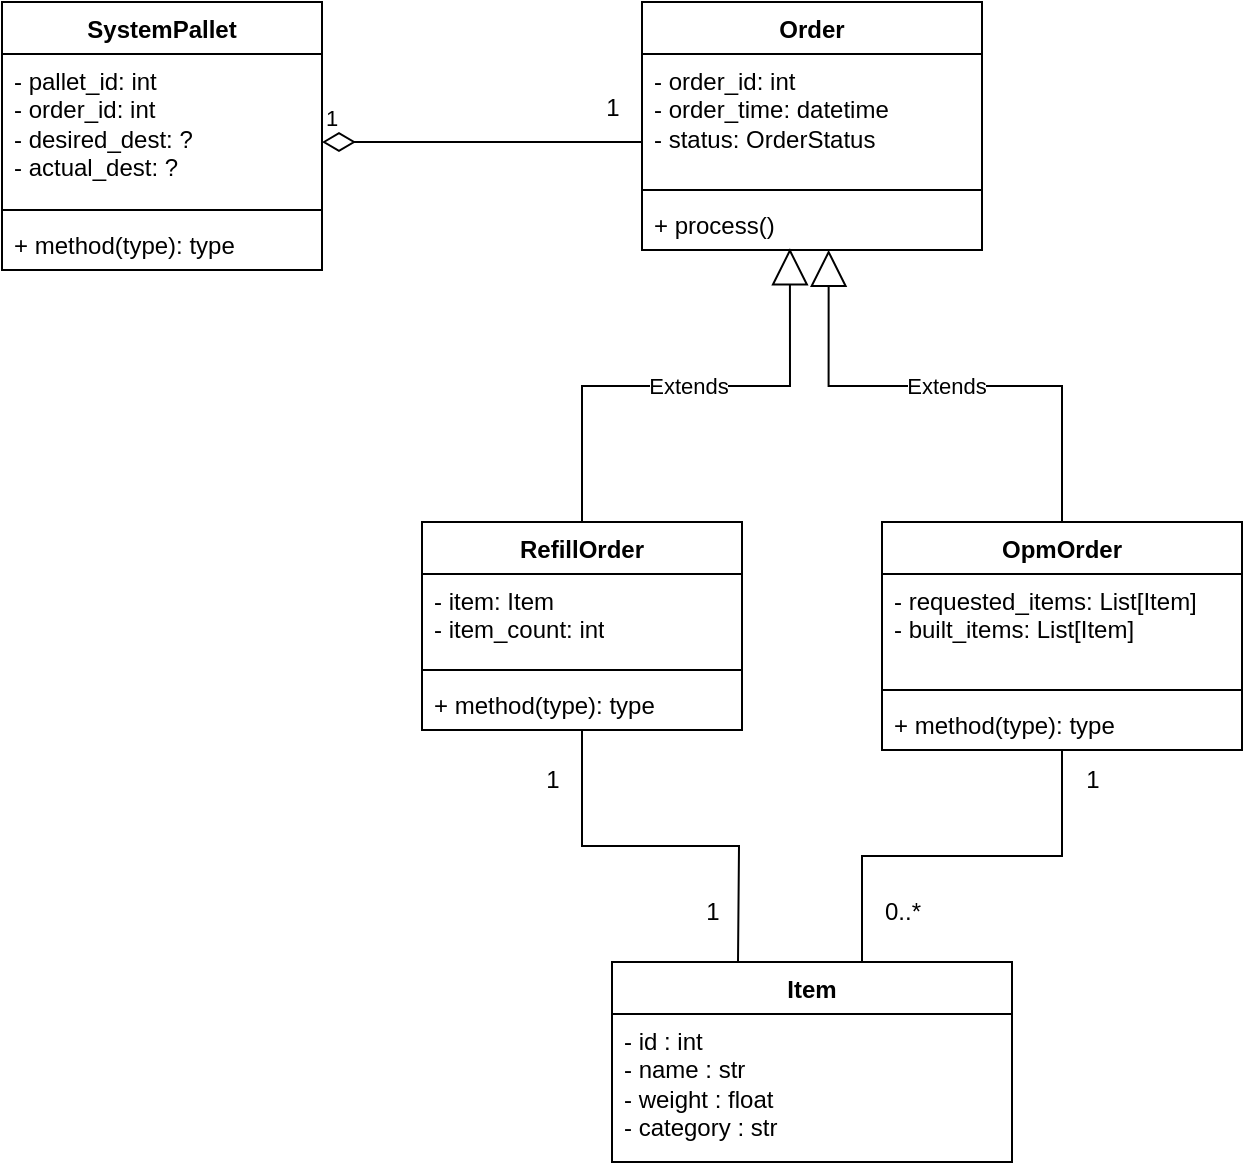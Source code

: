 <mxfile version="28.1.2">
  <diagram name="Page-1" id="gIAmI8im8MEPEqeqW_f9">
    <mxGraphModel dx="1797" dy="1074" grid="1" gridSize="10" guides="1" tooltips="1" connect="1" arrows="1" fold="1" page="1" pageScale="1" pageWidth="1100" pageHeight="850" math="0" shadow="0">
      <root>
        <mxCell id="0" />
        <mxCell id="1" parent="0" />
        <mxCell id="aCgWnRSETQbmPh6hFBE5-1" value="Order" style="swimlane;fontStyle=1;align=center;verticalAlign=top;childLayout=stackLayout;horizontal=1;startSize=26;horizontalStack=0;resizeParent=1;resizeParentMax=0;resizeLast=0;collapsible=1;marginBottom=0;whiteSpace=wrap;html=1;" parent="1" vertex="1">
          <mxGeometry x="430" y="180" width="170" height="124" as="geometry" />
        </mxCell>
        <mxCell id="aCgWnRSETQbmPh6hFBE5-2" value="- order_id: int&lt;div&gt;- order_time: datetime&lt;/div&gt;&lt;div&gt;- status: OrderStatus&lt;/div&gt;" style="text;strokeColor=none;fillColor=none;align=left;verticalAlign=top;spacingLeft=4;spacingRight=4;overflow=hidden;rotatable=0;points=[[0,0.5],[1,0.5]];portConstraint=eastwest;whiteSpace=wrap;html=1;" parent="aCgWnRSETQbmPh6hFBE5-1" vertex="1">
          <mxGeometry y="26" width="170" height="64" as="geometry" />
        </mxCell>
        <mxCell id="aCgWnRSETQbmPh6hFBE5-3" value="" style="line;strokeWidth=1;fillColor=none;align=left;verticalAlign=middle;spacingTop=-1;spacingLeft=3;spacingRight=3;rotatable=0;labelPosition=right;points=[];portConstraint=eastwest;strokeColor=inherit;" parent="aCgWnRSETQbmPh6hFBE5-1" vertex="1">
          <mxGeometry y="90" width="170" height="8" as="geometry" />
        </mxCell>
        <mxCell id="aCgWnRSETQbmPh6hFBE5-4" value="+ process()" style="text;strokeColor=none;fillColor=none;align=left;verticalAlign=top;spacingLeft=4;spacingRight=4;overflow=hidden;rotatable=0;points=[[0,0.5],[1,0.5]];portConstraint=eastwest;whiteSpace=wrap;html=1;" parent="aCgWnRSETQbmPh6hFBE5-1" vertex="1">
          <mxGeometry y="98" width="170" height="26" as="geometry" />
        </mxCell>
        <mxCell id="aCgWnRSETQbmPh6hFBE5-5" value="Item" style="swimlane;fontStyle=1;align=center;verticalAlign=top;childLayout=stackLayout;horizontal=1;startSize=26;horizontalStack=0;resizeParent=1;resizeParentMax=0;resizeLast=0;collapsible=1;marginBottom=0;whiteSpace=wrap;html=1;" parent="1" vertex="1">
          <mxGeometry x="415" y="660" width="200" height="100" as="geometry" />
        </mxCell>
        <mxCell id="aCgWnRSETQbmPh6hFBE5-6" value="- id : int&lt;div&gt;- name : str&lt;/div&gt;&lt;div&gt;- weight : float&lt;/div&gt;&lt;div&gt;- category : str&amp;nbsp;&lt;/div&gt;" style="text;strokeColor=none;fillColor=none;align=left;verticalAlign=top;spacingLeft=4;spacingRight=4;overflow=hidden;rotatable=0;points=[[0,0.5],[1,0.5]];portConstraint=eastwest;whiteSpace=wrap;html=1;" parent="aCgWnRSETQbmPh6hFBE5-5" vertex="1">
          <mxGeometry y="26" width="200" height="74" as="geometry" />
        </mxCell>
        <mxCell id="aCgWnRSETQbmPh6hFBE5-9" value="SystemPallet" style="swimlane;fontStyle=1;align=center;verticalAlign=top;childLayout=stackLayout;horizontal=1;startSize=26;horizontalStack=0;resizeParent=1;resizeParentMax=0;resizeLast=0;collapsible=1;marginBottom=0;whiteSpace=wrap;html=1;" parent="1" vertex="1">
          <mxGeometry x="110" y="180" width="160" height="134" as="geometry" />
        </mxCell>
        <mxCell id="aCgWnRSETQbmPh6hFBE5-10" value="- pallet_id: int&lt;div&gt;- order_id: int&lt;/div&gt;&lt;div&gt;- desired_dest: ?&lt;/div&gt;&lt;div&gt;- actual_dest: ?&lt;br&gt;&lt;div&gt;&lt;br&gt;&lt;/div&gt;&lt;/div&gt;" style="text;strokeColor=none;fillColor=none;align=left;verticalAlign=top;spacingLeft=4;spacingRight=4;overflow=hidden;rotatable=0;points=[[0,0.5],[1,0.5]];portConstraint=eastwest;whiteSpace=wrap;html=1;" parent="aCgWnRSETQbmPh6hFBE5-9" vertex="1">
          <mxGeometry y="26" width="160" height="74" as="geometry" />
        </mxCell>
        <mxCell id="aCgWnRSETQbmPh6hFBE5-11" value="" style="line;strokeWidth=1;fillColor=none;align=left;verticalAlign=middle;spacingTop=-1;spacingLeft=3;spacingRight=3;rotatable=0;labelPosition=right;points=[];portConstraint=eastwest;strokeColor=inherit;" parent="aCgWnRSETQbmPh6hFBE5-9" vertex="1">
          <mxGeometry y="100" width="160" height="8" as="geometry" />
        </mxCell>
        <mxCell id="aCgWnRSETQbmPh6hFBE5-12" value="+ method(type): type" style="text;strokeColor=none;fillColor=none;align=left;verticalAlign=top;spacingLeft=4;spacingRight=4;overflow=hidden;rotatable=0;points=[[0,0.5],[1,0.5]];portConstraint=eastwest;whiteSpace=wrap;html=1;" parent="aCgWnRSETQbmPh6hFBE5-9" vertex="1">
          <mxGeometry y="108" width="160" height="26" as="geometry" />
        </mxCell>
        <mxCell id="aCgWnRSETQbmPh6hFBE5-13" value="RefillOrder" style="swimlane;fontStyle=1;align=center;verticalAlign=top;childLayout=stackLayout;horizontal=1;startSize=26;horizontalStack=0;resizeParent=1;resizeParentMax=0;resizeLast=0;collapsible=1;marginBottom=0;whiteSpace=wrap;html=1;" parent="1" vertex="1">
          <mxGeometry x="320" y="440" width="160" height="104" as="geometry" />
        </mxCell>
        <mxCell id="aCgWnRSETQbmPh6hFBE5-14" value="- item: Item&lt;div&gt;- item_count: int&lt;/div&gt;" style="text;strokeColor=none;fillColor=none;align=left;verticalAlign=top;spacingLeft=4;spacingRight=4;overflow=hidden;rotatable=0;points=[[0,0.5],[1,0.5]];portConstraint=eastwest;whiteSpace=wrap;html=1;" parent="aCgWnRSETQbmPh6hFBE5-13" vertex="1">
          <mxGeometry y="26" width="160" height="44" as="geometry" />
        </mxCell>
        <mxCell id="aCgWnRSETQbmPh6hFBE5-15" value="" style="line;strokeWidth=1;fillColor=none;align=left;verticalAlign=middle;spacingTop=-1;spacingLeft=3;spacingRight=3;rotatable=0;labelPosition=right;points=[];portConstraint=eastwest;strokeColor=inherit;" parent="aCgWnRSETQbmPh6hFBE5-13" vertex="1">
          <mxGeometry y="70" width="160" height="8" as="geometry" />
        </mxCell>
        <mxCell id="aCgWnRSETQbmPh6hFBE5-16" value="+ method(type): type" style="text;strokeColor=none;fillColor=none;align=left;verticalAlign=top;spacingLeft=4;spacingRight=4;overflow=hidden;rotatable=0;points=[[0,0.5],[1,0.5]];portConstraint=eastwest;whiteSpace=wrap;html=1;" parent="aCgWnRSETQbmPh6hFBE5-13" vertex="1">
          <mxGeometry y="78" width="160" height="26" as="geometry" />
        </mxCell>
        <mxCell id="aCgWnRSETQbmPh6hFBE5-17" value="OpmOrder" style="swimlane;fontStyle=1;align=center;verticalAlign=top;childLayout=stackLayout;horizontal=1;startSize=26;horizontalStack=0;resizeParent=1;resizeParentMax=0;resizeLast=0;collapsible=1;marginBottom=0;whiteSpace=wrap;html=1;" parent="1" vertex="1">
          <mxGeometry x="550" y="440" width="180" height="114" as="geometry" />
        </mxCell>
        <mxCell id="aCgWnRSETQbmPh6hFBE5-18" value="- requested_items: List[Item]&lt;div&gt;- built_items: List[Item]&lt;/div&gt;" style="text;strokeColor=none;fillColor=none;align=left;verticalAlign=top;spacingLeft=4;spacingRight=4;overflow=hidden;rotatable=0;points=[[0,0.5],[1,0.5]];portConstraint=eastwest;whiteSpace=wrap;html=1;" parent="aCgWnRSETQbmPh6hFBE5-17" vertex="1">
          <mxGeometry y="26" width="180" height="54" as="geometry" />
        </mxCell>
        <mxCell id="aCgWnRSETQbmPh6hFBE5-19" value="" style="line;strokeWidth=1;fillColor=none;align=left;verticalAlign=middle;spacingTop=-1;spacingLeft=3;spacingRight=3;rotatable=0;labelPosition=right;points=[];portConstraint=eastwest;strokeColor=inherit;" parent="aCgWnRSETQbmPh6hFBE5-17" vertex="1">
          <mxGeometry y="80" width="180" height="8" as="geometry" />
        </mxCell>
        <mxCell id="aCgWnRSETQbmPh6hFBE5-20" value="+ method(type): type" style="text;strokeColor=none;fillColor=none;align=left;verticalAlign=top;spacingLeft=4;spacingRight=4;overflow=hidden;rotatable=0;points=[[0,0.5],[1,0.5]];portConstraint=eastwest;whiteSpace=wrap;html=1;" parent="aCgWnRSETQbmPh6hFBE5-17" vertex="1">
          <mxGeometry y="88" width="180" height="26" as="geometry" />
        </mxCell>
        <mxCell id="aCgWnRSETQbmPh6hFBE5-28" value="Extends" style="endArrow=block;endSize=16;endFill=0;html=1;rounded=0;exitX=0.5;exitY=0;exitDx=0;exitDy=0;entryX=0.549;entryY=0.997;entryDx=0;entryDy=0;entryPerimeter=0;edgeStyle=orthogonalEdgeStyle;" parent="1" source="aCgWnRSETQbmPh6hFBE5-17" target="aCgWnRSETQbmPh6hFBE5-4" edge="1">
          <mxGeometry width="160" relative="1" as="geometry">
            <mxPoint x="520" y="360" as="sourcePoint" />
            <mxPoint x="680" y="360" as="targetPoint" />
          </mxGeometry>
        </mxCell>
        <mxCell id="aCgWnRSETQbmPh6hFBE5-31" value="Extends" style="endArrow=block;endSize=16;endFill=0;html=1;rounded=0;exitX=0.5;exitY=0;exitDx=0;exitDy=0;entryX=0.435;entryY=0.968;entryDx=0;entryDy=0;entryPerimeter=0;edgeStyle=orthogonalEdgeStyle;" parent="1" source="aCgWnRSETQbmPh6hFBE5-13" target="aCgWnRSETQbmPh6hFBE5-4" edge="1">
          <mxGeometry width="160" relative="1" as="geometry">
            <mxPoint x="330" y="370" as="sourcePoint" />
            <mxPoint x="490" y="370" as="targetPoint" />
          </mxGeometry>
        </mxCell>
        <mxCell id="H2MVKi9uNtJiDG8HTpPs-9" style="edgeStyle=orthogonalEdgeStyle;rounded=0;orthogonalLoop=1;jettySize=auto;html=1;endArrow=none;endFill=0;" edge="1" parent="1" source="aCgWnRSETQbmPh6hFBE5-13">
          <mxGeometry relative="1" as="geometry">
            <mxPoint x="478" y="660" as="targetPoint" />
          </mxGeometry>
        </mxCell>
        <mxCell id="H2MVKi9uNtJiDG8HTpPs-10" value="1" style="text;html=1;align=center;verticalAlign=middle;resizable=0;points=[];autosize=1;strokeColor=none;fillColor=none;" vertex="1" parent="1">
          <mxGeometry x="370" y="554" width="30" height="30" as="geometry" />
        </mxCell>
        <mxCell id="H2MVKi9uNtJiDG8HTpPs-11" value="1" style="text;html=1;align=center;verticalAlign=middle;resizable=0;points=[];autosize=1;strokeColor=none;fillColor=none;" vertex="1" parent="1">
          <mxGeometry x="450" y="620" width="30" height="30" as="geometry" />
        </mxCell>
        <mxCell id="H2MVKi9uNtJiDG8HTpPs-12" style="edgeStyle=orthogonalEdgeStyle;rounded=0;orthogonalLoop=1;jettySize=auto;html=1;entryX=0.625;entryY=0;entryDx=0;entryDy=0;entryPerimeter=0;endArrow=none;endFill=0;" edge="1" parent="1" source="aCgWnRSETQbmPh6hFBE5-17" target="aCgWnRSETQbmPh6hFBE5-5">
          <mxGeometry relative="1" as="geometry" />
        </mxCell>
        <mxCell id="H2MVKi9uNtJiDG8HTpPs-13" value="1" style="text;html=1;align=center;verticalAlign=middle;resizable=0;points=[];autosize=1;strokeColor=none;fillColor=none;" vertex="1" parent="1">
          <mxGeometry x="640" y="554" width="30" height="30" as="geometry" />
        </mxCell>
        <mxCell id="H2MVKi9uNtJiDG8HTpPs-14" value="0..*" style="text;html=1;align=center;verticalAlign=middle;resizable=0;points=[];autosize=1;strokeColor=none;fillColor=none;" vertex="1" parent="1">
          <mxGeometry x="540" y="620" width="40" height="30" as="geometry" />
        </mxCell>
        <mxCell id="H2MVKi9uNtJiDG8HTpPs-15" value="1" style="endArrow=none;html=1;endSize=12;startArrow=diamondThin;startSize=14;startFill=0;edgeStyle=orthogonalEdgeStyle;align=left;verticalAlign=bottom;rounded=0;endFill=0;" edge="1" parent="1">
          <mxGeometry x="-1" y="3" relative="1" as="geometry">
            <mxPoint x="270" y="250" as="sourcePoint" />
            <mxPoint x="430" y="250" as="targetPoint" />
          </mxGeometry>
        </mxCell>
        <mxCell id="H2MVKi9uNtJiDG8HTpPs-16" value="1" style="text;html=1;align=center;verticalAlign=middle;resizable=0;points=[];autosize=1;strokeColor=none;fillColor=none;" vertex="1" parent="1">
          <mxGeometry x="400" y="218" width="30" height="30" as="geometry" />
        </mxCell>
      </root>
    </mxGraphModel>
  </diagram>
</mxfile>
